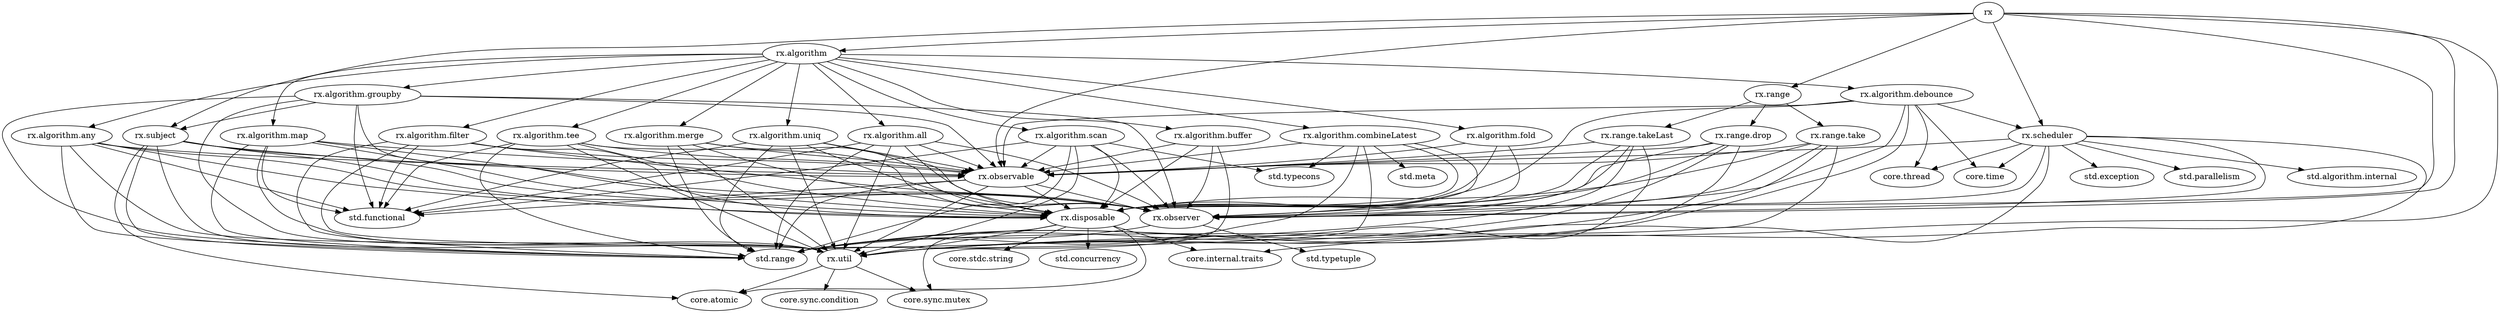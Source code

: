 digraph {
    {
        "core.atomic"
        "core.internal.traits"
        "core.stdc.string"
        "core.sync.condition"
        "core.sync.mutex"
        "core.thread"
        "core.time"
        "rx"
        "rx.algorithm"
        "rx.algorithm.all"
        "rx.algorithm.any"
        "rx.algorithm.buffer"
        "rx.algorithm.combineLatest"
        "rx.algorithm.debounce"
        "rx.algorithm.filter"
        "rx.algorithm.fold"
        "rx.algorithm.groupby"
        "rx.algorithm.map"
        "rx.algorithm.merge"
        "rx.algorithm.scan"
        "rx.algorithm.tee"
        "rx.algorithm.uniq"
        "rx.disposable"
        "rx.observable"
        "rx.observer"
        "rx.range"
        "rx.range.drop"
        "rx.range.take"
        "rx.range.takeLast"
        "rx.scheduler"
        "rx.subject"
        "rx.util"
        "std.algorithm.internal"
        "std.concurrency"
        "std.exception"
        "std.functional"
        "std.meta"
        "std.parallelism"
        "std.range"
        "std.typecons"
        "std.typetuple"
    }
    "rx" -> "rx.algorithm";
    "rx" -> "rx.disposable";
    "rx" -> "rx.observable";
    "rx" -> "rx.observer";
    "rx" -> "rx.range";
    "rx" -> "rx.scheduler";
    "rx" -> "rx.subject";
    "rx" -> "rx.util";
    "rx.algorithm" -> "rx.algorithm.all";
    "rx.algorithm" -> "rx.algorithm.any";
    "rx.algorithm" -> "rx.algorithm.buffer";
    "rx.algorithm" -> "rx.algorithm.combineLatest";
    "rx.algorithm" -> "rx.algorithm.debounce";
    "rx.algorithm" -> "rx.algorithm.filter";
    "rx.algorithm" -> "rx.algorithm.fold";
    "rx.algorithm" -> "rx.algorithm.groupby";
    "rx.algorithm" -> "rx.algorithm.map";
    "rx.algorithm" -> "rx.algorithm.merge";
    "rx.algorithm" -> "rx.algorithm.scan";
    "rx.algorithm" -> "rx.algorithm.tee";
    "rx.algorithm" -> "rx.algorithm.uniq";
    "rx.algorithm.all" -> "rx.disposable";
    "rx.algorithm.all" -> "rx.observable";
    "rx.algorithm.all" -> "rx.observer";
    "rx.algorithm.all" -> "rx.util";
    "rx.algorithm.all" -> "std.functional";
    "rx.algorithm.all" -> "std.range";
    "rx.algorithm.any" -> "rx.disposable";
    "rx.algorithm.any" -> "rx.observable";
    "rx.algorithm.any" -> "rx.observer";
    "rx.algorithm.any" -> "rx.util";
    "rx.algorithm.any" -> "std.functional";
    "rx.algorithm.any" -> "std.range";
    "rx.algorithm.buffer" -> "rx.disposable";
    "rx.algorithm.buffer" -> "rx.observable";
    "rx.algorithm.buffer" -> "rx.observer";
    "rx.algorithm.buffer" -> "std.range";
    "rx.algorithm.combineLatest" -> "rx.disposable";
    "rx.algorithm.combineLatest" -> "rx.observable";
    "rx.algorithm.combineLatest" -> "rx.observer";
    "rx.algorithm.combineLatest" -> "rx.util";
    "rx.algorithm.combineLatest" -> "std.meta";
    "rx.algorithm.combineLatest" -> "std.range";
    "rx.algorithm.combineLatest" -> "std.typecons";
    "rx.algorithm.debounce" -> "core.thread";
    "rx.algorithm.debounce" -> "core.time";
    "rx.algorithm.debounce" -> "rx.disposable";
    "rx.algorithm.debounce" -> "rx.observable";
    "rx.algorithm.debounce" -> "rx.observer";
    "rx.algorithm.debounce" -> "rx.scheduler";
    "rx.algorithm.debounce" -> "std.range";
    "rx.algorithm.filter" -> "rx.disposable";
    "rx.algorithm.filter" -> "rx.observable";
    "rx.algorithm.filter" -> "rx.observer";
    "rx.algorithm.filter" -> "rx.util";
    "rx.algorithm.filter" -> "std.functional";
    "rx.algorithm.filter" -> "std.range";
    "rx.algorithm.fold" -> "rx.disposable";
    "rx.algorithm.fold" -> "rx.observable";
    "rx.algorithm.fold" -> "rx.observer";
    "rx.algorithm.groupby" -> "rx.disposable";
    "rx.algorithm.groupby" -> "rx.observable";
    "rx.algorithm.groupby" -> "rx.observer";
    "rx.algorithm.groupby" -> "rx.subject";
    "rx.algorithm.groupby" -> "rx.util";
    "rx.algorithm.groupby" -> "std.functional";
    "rx.algorithm.groupby" -> "std.range";
    "rx.algorithm.map" -> "rx.disposable";
    "rx.algorithm.map" -> "rx.observable";
    "rx.algorithm.map" -> "rx.observer";
    "rx.algorithm.map" -> "rx.util";
    "rx.algorithm.map" -> "std.functional";
    "rx.algorithm.map" -> "std.range";
    "rx.algorithm.merge" -> "rx.disposable";
    "rx.algorithm.merge" -> "rx.observable";
    "rx.algorithm.merge" -> "rx.observer";
    "rx.algorithm.merge" -> "rx.util";
    "rx.algorithm.merge" -> "std.range";
    "rx.algorithm.scan" -> "rx.disposable";
    "rx.algorithm.scan" -> "rx.observable";
    "rx.algorithm.scan" -> "rx.observer";
    "rx.algorithm.scan" -> "rx.util";
    "rx.algorithm.scan" -> "std.functional";
    "rx.algorithm.scan" -> "std.range";
    "rx.algorithm.scan" -> "std.typecons";
    "rx.algorithm.tee" -> "rx.disposable";
    "rx.algorithm.tee" -> "rx.observable";
    "rx.algorithm.tee" -> "rx.observer";
    "rx.algorithm.tee" -> "rx.util";
    "rx.algorithm.tee" -> "std.functional";
    "rx.algorithm.tee" -> "std.range";
    "rx.algorithm.uniq" -> "rx.disposable";
    "rx.algorithm.uniq" -> "rx.observable";
    "rx.algorithm.uniq" -> "rx.observer";
    "rx.algorithm.uniq" -> "rx.util";
    "rx.algorithm.uniq" -> "std.functional";
    "rx.algorithm.uniq" -> "std.range";
    "rx.disposable" -> "core.atomic";
    "rx.disposable" -> "core.internal.traits";
    "rx.disposable" -> "core.stdc.string";
    "rx.disposable" -> "core.sync.mutex";
    "rx.disposable" -> "rx.util";
    "rx.disposable" -> "std.concurrency";
    "rx.observable" -> "rx.disposable";
    "rx.observable" -> "rx.observer";
    "rx.observable" -> "rx.util";
    "rx.observable" -> "std.functional";
    "rx.observable" -> "std.range";
    "rx.observer" -> "std.range";
    "rx.observer" -> "std.typetuple";
    "rx.range" -> "rx.range.drop";
    "rx.range" -> "rx.range.take";
    "rx.range" -> "rx.range.takeLast";
    "rx.range.drop" -> "rx.disposable";
    "rx.range.drop" -> "rx.observable";
    "rx.range.drop" -> "rx.observer";
    "rx.range.drop" -> "rx.util";
    "rx.range.drop" -> "std.range";
    "rx.range.take" -> "rx.disposable";
    "rx.range.take" -> "rx.observable";
    "rx.range.take" -> "rx.observer";
    "rx.range.take" -> "rx.util";
    "rx.range.take" -> "std.range";
    "rx.range.takeLast" -> "rx.disposable";
    "rx.range.takeLast" -> "rx.observable";
    "rx.range.takeLast" -> "rx.observer";
    "rx.range.takeLast" -> "rx.util";
    "rx.range.takeLast" -> "std.range";
    "rx.scheduler" -> "core.internal.traits";
    "rx.scheduler" -> "core.thread";
    "rx.scheduler" -> "core.time";
    "rx.scheduler" -> "rx.disposable";
    "rx.scheduler" -> "rx.observable";
    "rx.scheduler" -> "rx.observer";
    "rx.scheduler" -> "std.algorithm.internal";
    "rx.scheduler" -> "std.exception";
    "rx.scheduler" -> "std.parallelism";
    "rx.scheduler" -> "std.range";
    "rx.subject" -> "core.atomic";
    "rx.subject" -> "rx.disposable";
    "rx.subject" -> "rx.observable";
    "rx.subject" -> "rx.observer";
    "rx.subject" -> "rx.util";
    "rx.subject" -> "std.range";
    "rx.util" -> "core.atomic";
    "rx.util" -> "core.sync.condition";
    "rx.util" -> "core.sync.mutex";
}
